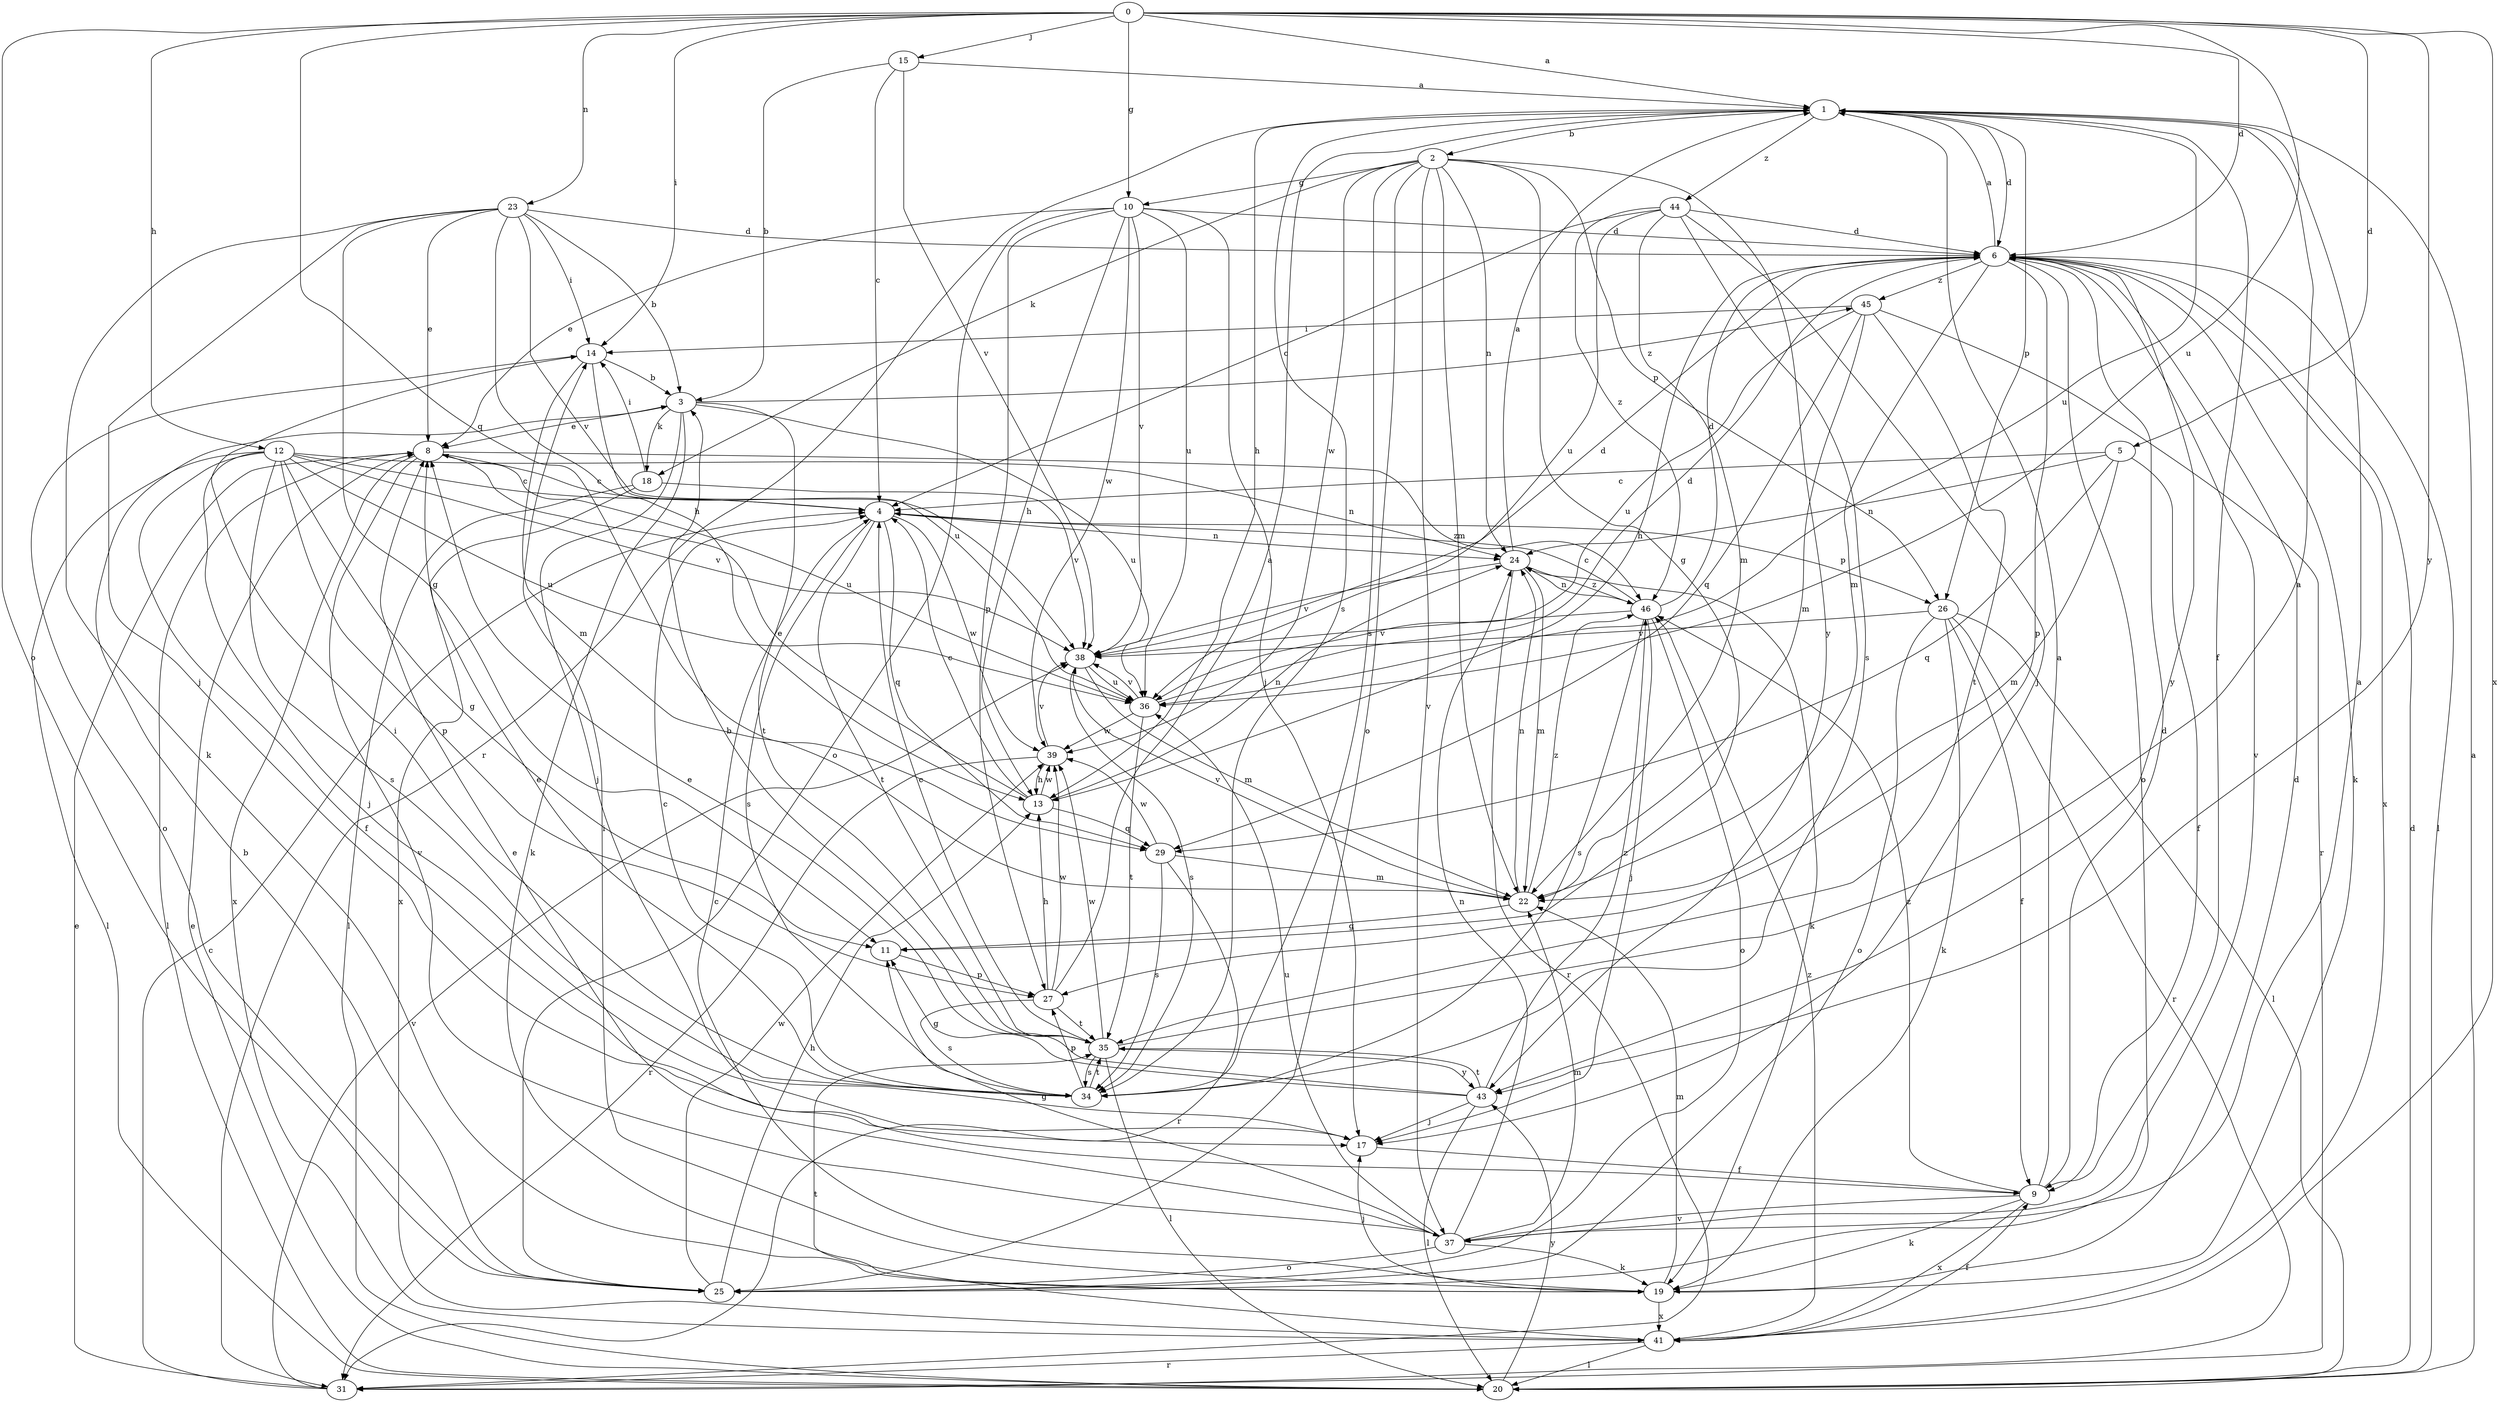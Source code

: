 strict digraph  {
0;
1;
2;
3;
4;
5;
6;
8;
9;
10;
11;
12;
13;
14;
15;
17;
18;
19;
20;
22;
23;
24;
25;
26;
27;
29;
31;
34;
35;
36;
37;
38;
39;
41;
43;
44;
45;
46;
0 -> 1  [label=a];
0 -> 5  [label=d];
0 -> 6  [label=d];
0 -> 10  [label=g];
0 -> 12  [label=h];
0 -> 14  [label=i];
0 -> 15  [label=j];
0 -> 23  [label=n];
0 -> 25  [label=o];
0 -> 29  [label=q];
0 -> 36  [label=u];
0 -> 41  [label=x];
0 -> 43  [label=y];
1 -> 2  [label=b];
1 -> 6  [label=d];
1 -> 9  [label=f];
1 -> 13  [label=h];
1 -> 26  [label=p];
1 -> 31  [label=r];
1 -> 34  [label=s];
1 -> 36  [label=u];
1 -> 44  [label=z];
2 -> 10  [label=g];
2 -> 11  [label=g];
2 -> 18  [label=k];
2 -> 22  [label=m];
2 -> 24  [label=n];
2 -> 25  [label=o];
2 -> 26  [label=p];
2 -> 34  [label=s];
2 -> 37  [label=v];
2 -> 39  [label=w];
2 -> 43  [label=y];
3 -> 8  [label=e];
3 -> 17  [label=j];
3 -> 18  [label=k];
3 -> 19  [label=k];
3 -> 35  [label=t];
3 -> 36  [label=u];
3 -> 45  [label=z];
4 -> 24  [label=n];
4 -> 26  [label=p];
4 -> 29  [label=q];
4 -> 34  [label=s];
4 -> 35  [label=t];
4 -> 39  [label=w];
5 -> 4  [label=c];
5 -> 9  [label=f];
5 -> 22  [label=m];
5 -> 24  [label=n];
5 -> 29  [label=q];
6 -> 1  [label=a];
6 -> 13  [label=h];
6 -> 19  [label=k];
6 -> 20  [label=l];
6 -> 22  [label=m];
6 -> 25  [label=o];
6 -> 27  [label=p];
6 -> 37  [label=v];
6 -> 41  [label=x];
6 -> 43  [label=y];
6 -> 45  [label=z];
8 -> 4  [label=c];
8 -> 20  [label=l];
8 -> 36  [label=u];
8 -> 37  [label=v];
8 -> 41  [label=x];
8 -> 46  [label=z];
9 -> 1  [label=a];
9 -> 6  [label=d];
9 -> 19  [label=k];
9 -> 37  [label=v];
9 -> 41  [label=x];
9 -> 46  [label=z];
10 -> 6  [label=d];
10 -> 8  [label=e];
10 -> 13  [label=h];
10 -> 17  [label=j];
10 -> 25  [label=o];
10 -> 27  [label=p];
10 -> 36  [label=u];
10 -> 38  [label=v];
10 -> 39  [label=w];
11 -> 27  [label=p];
12 -> 4  [label=c];
12 -> 9  [label=f];
12 -> 11  [label=g];
12 -> 17  [label=j];
12 -> 20  [label=l];
12 -> 24  [label=n];
12 -> 27  [label=p];
12 -> 34  [label=s];
12 -> 36  [label=u];
12 -> 38  [label=v];
13 -> 4  [label=c];
13 -> 8  [label=e];
13 -> 24  [label=n];
13 -> 29  [label=q];
13 -> 39  [label=w];
14 -> 3  [label=b];
14 -> 22  [label=m];
14 -> 25  [label=o];
14 -> 36  [label=u];
15 -> 1  [label=a];
15 -> 3  [label=b];
15 -> 4  [label=c];
15 -> 38  [label=v];
17 -> 9  [label=f];
18 -> 14  [label=i];
18 -> 20  [label=l];
18 -> 38  [label=v];
18 -> 41  [label=x];
19 -> 4  [label=c];
19 -> 6  [label=d];
19 -> 14  [label=i];
19 -> 17  [label=j];
19 -> 22  [label=m];
19 -> 41  [label=x];
20 -> 1  [label=a];
20 -> 6  [label=d];
20 -> 8  [label=e];
20 -> 43  [label=y];
22 -> 11  [label=g];
22 -> 24  [label=n];
22 -> 38  [label=v];
22 -> 46  [label=z];
23 -> 3  [label=b];
23 -> 6  [label=d];
23 -> 8  [label=e];
23 -> 11  [label=g];
23 -> 13  [label=h];
23 -> 14  [label=i];
23 -> 17  [label=j];
23 -> 19  [label=k];
23 -> 38  [label=v];
24 -> 1  [label=a];
24 -> 19  [label=k];
24 -> 22  [label=m];
24 -> 31  [label=r];
24 -> 38  [label=v];
24 -> 46  [label=z];
25 -> 3  [label=b];
25 -> 13  [label=h];
25 -> 39  [label=w];
26 -> 9  [label=f];
26 -> 19  [label=k];
26 -> 20  [label=l];
26 -> 25  [label=o];
26 -> 31  [label=r];
26 -> 38  [label=v];
27 -> 1  [label=a];
27 -> 13  [label=h];
27 -> 34  [label=s];
27 -> 35  [label=t];
27 -> 39  [label=w];
29 -> 22  [label=m];
29 -> 31  [label=r];
29 -> 34  [label=s];
29 -> 39  [label=w];
31 -> 4  [label=c];
31 -> 8  [label=e];
31 -> 38  [label=v];
34 -> 4  [label=c];
34 -> 8  [label=e];
34 -> 14  [label=i];
34 -> 27  [label=p];
34 -> 35  [label=t];
35 -> 1  [label=a];
35 -> 3  [label=b];
35 -> 4  [label=c];
35 -> 20  [label=l];
35 -> 34  [label=s];
35 -> 39  [label=w];
35 -> 43  [label=y];
36 -> 6  [label=d];
36 -> 35  [label=t];
36 -> 38  [label=v];
36 -> 39  [label=w];
37 -> 1  [label=a];
37 -> 8  [label=e];
37 -> 11  [label=g];
37 -> 19  [label=k];
37 -> 22  [label=m];
37 -> 24  [label=n];
37 -> 25  [label=o];
37 -> 36  [label=u];
38 -> 6  [label=d];
38 -> 22  [label=m];
38 -> 34  [label=s];
38 -> 36  [label=u];
39 -> 13  [label=h];
39 -> 31  [label=r];
39 -> 38  [label=v];
41 -> 9  [label=f];
41 -> 20  [label=l];
41 -> 31  [label=r];
41 -> 35  [label=t];
41 -> 46  [label=z];
43 -> 8  [label=e];
43 -> 11  [label=g];
43 -> 17  [label=j];
43 -> 20  [label=l];
43 -> 35  [label=t];
43 -> 46  [label=z];
44 -> 4  [label=c];
44 -> 6  [label=d];
44 -> 17  [label=j];
44 -> 22  [label=m];
44 -> 34  [label=s];
44 -> 36  [label=u];
44 -> 46  [label=z];
45 -> 14  [label=i];
45 -> 22  [label=m];
45 -> 29  [label=q];
45 -> 31  [label=r];
45 -> 35  [label=t];
45 -> 36  [label=u];
46 -> 4  [label=c];
46 -> 6  [label=d];
46 -> 17  [label=j];
46 -> 24  [label=n];
46 -> 25  [label=o];
46 -> 34  [label=s];
46 -> 38  [label=v];
}
